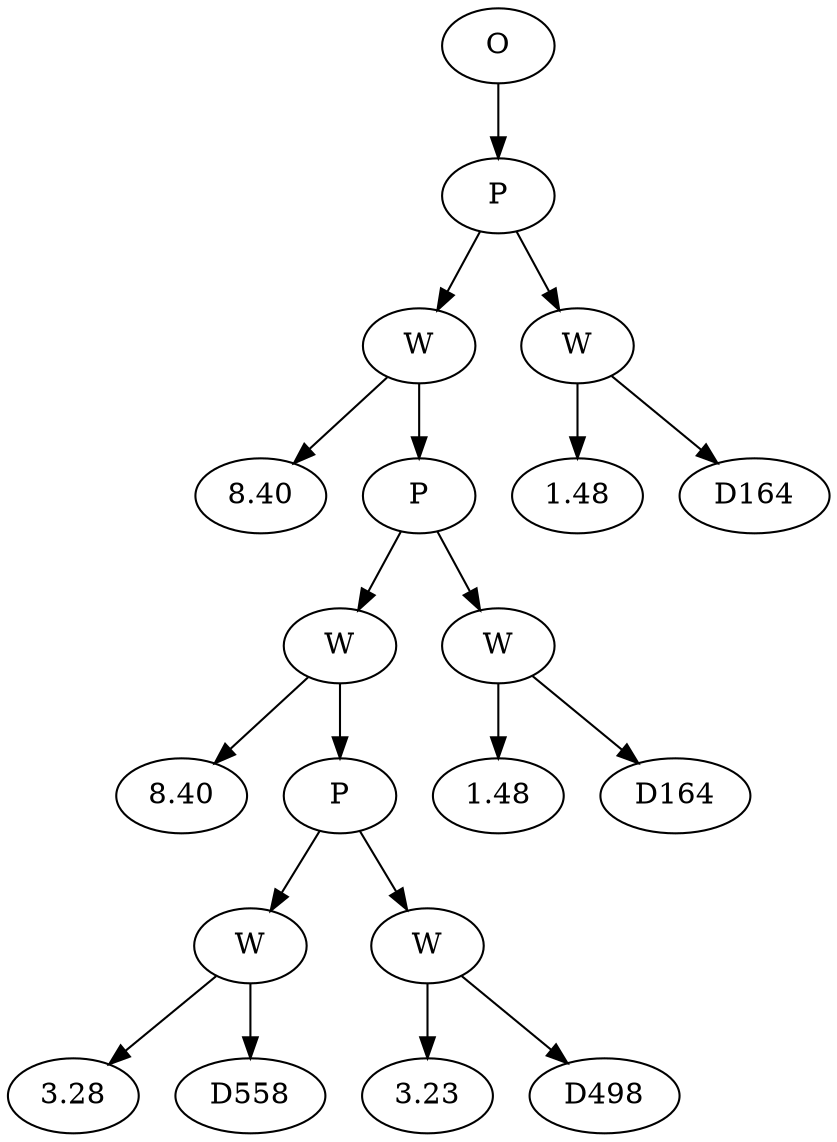 // Tree
digraph {
	2945416 [label=O]
	2945417 [label=P]
	2945416 -> 2945417
	2945418 [label=W]
	2945417 -> 2945418
	2945419 [label=8.40]
	2945418 -> 2945419
	2945420 [label=P]
	2945418 -> 2945420
	2945421 [label=W]
	2945420 -> 2945421
	2945422 [label=8.40]
	2945421 -> 2945422
	2945423 [label=P]
	2945421 -> 2945423
	2945424 [label=W]
	2945423 -> 2945424
	2945425 [label=3.28]
	2945424 -> 2945425
	2945426 [label=D558]
	2945424 -> 2945426
	2945427 [label=W]
	2945423 -> 2945427
	2945428 [label=3.23]
	2945427 -> 2945428
	2945429 [label=D498]
	2945427 -> 2945429
	2945430 [label=W]
	2945420 -> 2945430
	2945431 [label=1.48]
	2945430 -> 2945431
	2945432 [label=D164]
	2945430 -> 2945432
	2945433 [label=W]
	2945417 -> 2945433
	2945434 [label=1.48]
	2945433 -> 2945434
	2945435 [label=D164]
	2945433 -> 2945435
}
